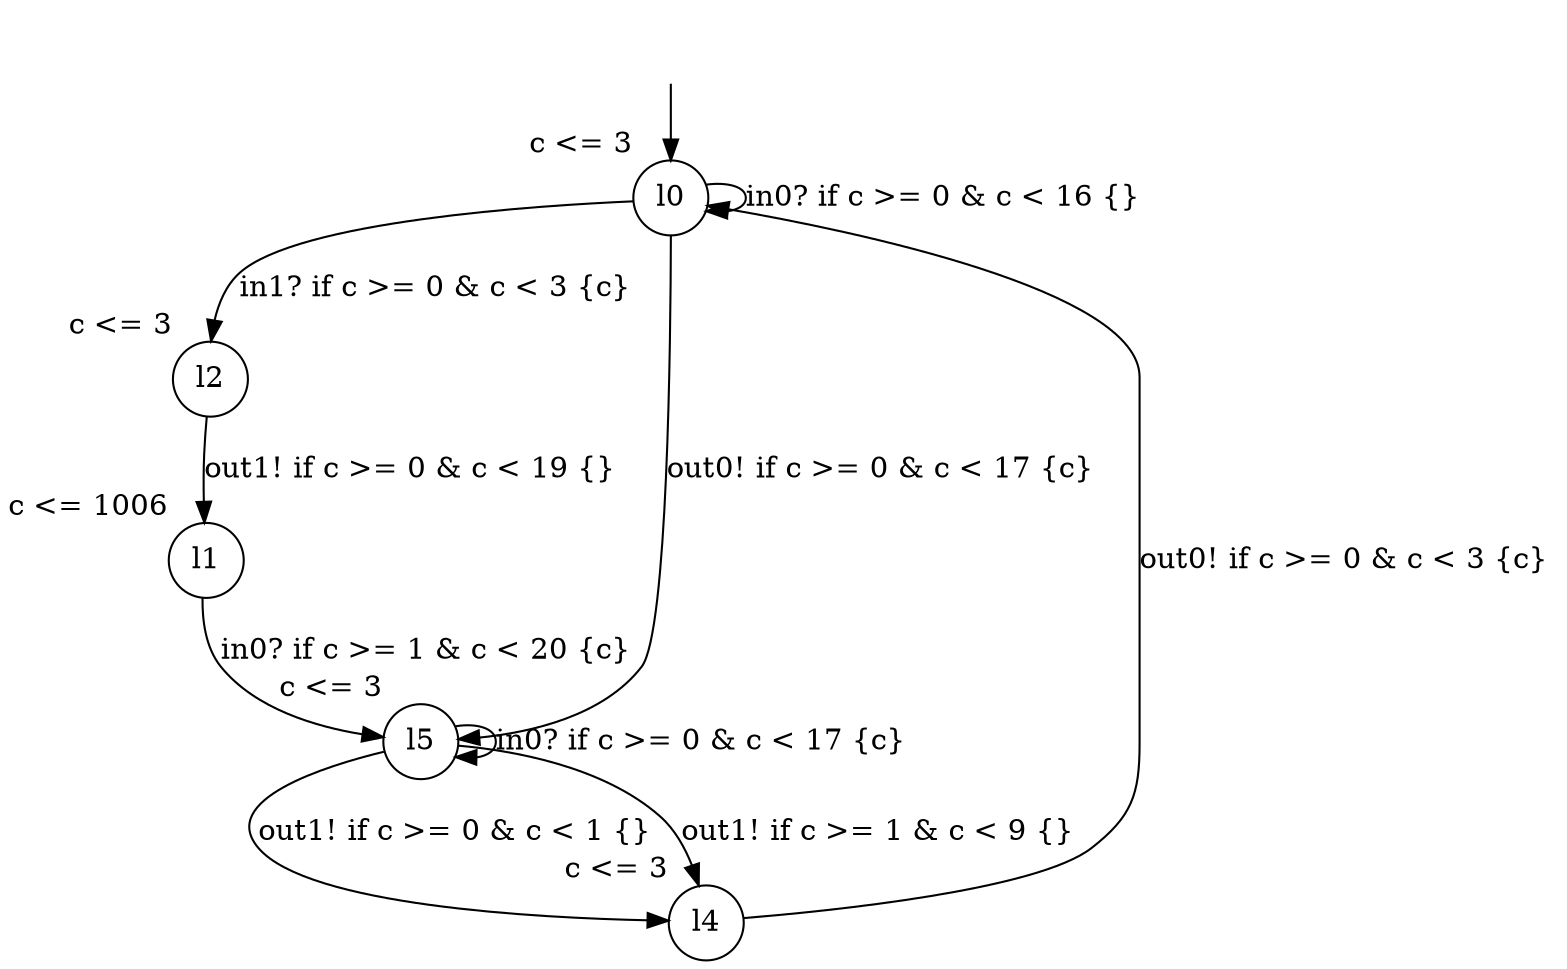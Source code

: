 digraph g {
__start0 [label="" shape="none"];
l0 [shape="circle" margin=0 label="l0", xlabel="c <= 3"];
l1 [shape="circle" margin=0 label="l1", xlabel="c <= 1006"];
l2 [shape="circle" margin=0 label="l2", xlabel="c <= 3"];
l4 [shape="circle" margin=0 label="l4", xlabel="c <= 3"];
l5 [shape="circle" margin=0 label="l5", xlabel="c <= 3"];
l0 -> l2 [label="in1? if c >= 0 & c < 3 {c} "];
l0 -> l5 [label="out0! if c >= 0 & c < 17 {c} "];
l0 -> l0 [label="in0? if c >= 0 & c < 16 {} "];
l1 -> l5 [label="in0? if c >= 1 & c < 20 {c} "];
l2 -> l1 [label="out1! if c >= 0 & c < 19 {} "];
l4 -> l0 [label="out0! if c >= 0 & c < 3 {c} "];
l5 -> l4 [label="out1! if c >= 0 & c < 1 {} "];
l5 -> l4 [label="out1! if c >= 1 & c < 9 {} "];
l5 -> l5 [label="in0? if c >= 0 & c < 17 {c} "];
__start0 -> l0;
}
